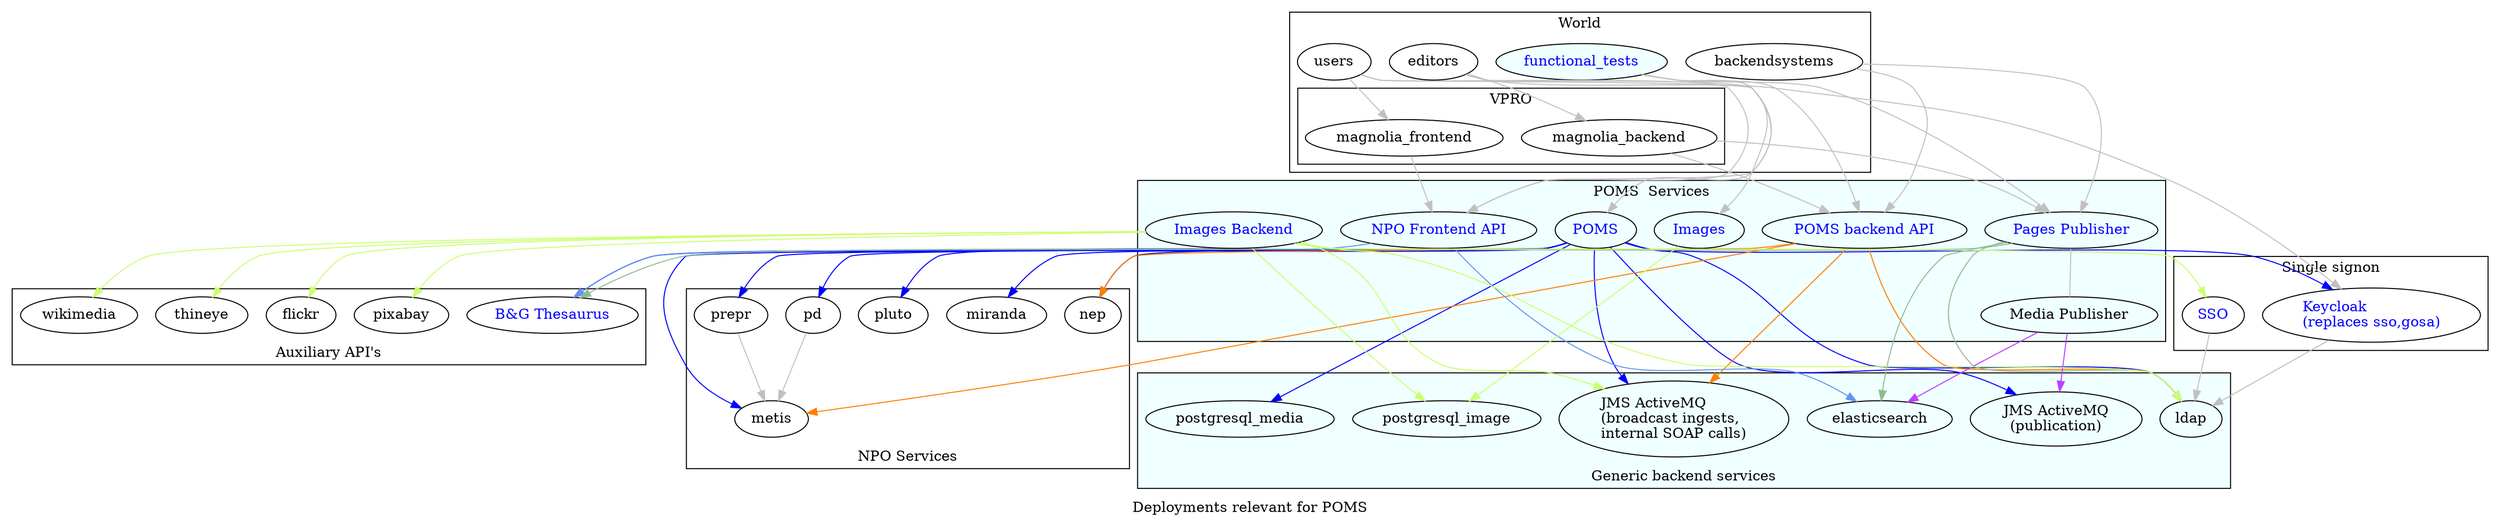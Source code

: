digraph poms_universe {

    label="Deployments relevant for POMS"
    edge [
      color=gray
    ]

    poms [ label="POMS" href="https://poms.omroep.nl/" fontcolor=blue ]
    poms_backend [ label="POMS backend API" href="https://api.poms.omroep.nl/" fontcolor=blue ]
    api [ label = "NPO Frontend API" href="https://rs.poms.omroep.nl/" fontcolor=blue ]
    pages_publish [ label = "Pages Publisher"     href="https://publish.pages.omroep.nl/" fontcolor=blue ]
    media_publish [ label = "Media Publisher" ]
    images_frontend [ label = "Images" href="https://images.poms.omroep.nl" fontcolor=blue]
    images_backend [ label = "Images Backend" href="https://poms.omroep.nl/images/" fontcolor=blue ]
    gtaa [ label ="B&G Thesaurus"  href="http://gtaa.beeldengeluid.nl/" fontcolor=blue]
    thineye
    functional_tests [
       fillcolor=azure
       style=filled
       href="https://jenkins.vpro.nl/job/POMS%20Functional%20Tests/"
       fontcolor="blue"
    ]

    subgraph cluster_0  {
      label="Generic backend services"
      labelloc=b
      bgcolor=azure
      postgresql_media
      postgresql_image
      elasticsearch
      jms_ingest [ label = "JMS ActiveMQ\l(broadcast ingests,\linternal SOAP calls)" ]
      jms_publish [ label = "JMS ActiveMQ\l(publication)" ]
      ldap
      // gosa [ label="GOSa" href="https://admin.sso.omroep.nl/" fontcolor=blue

    }
   subgraph cluster_1  {
    label="Single signon"
    sso [ label="SSO" href="https://sso.omroep.nl" fontcolor=blue]
    keycloak [ label = "Keycloak\l(replaces sso,gosa)" href="https://ident-test.poms.omroep.nl/auth/" fontcolor=blue]
}


subgraph cluster_3  {
  label="World"
  users
  backendsystems
  editors
  functional_tests
subgraph cluster_2  {
  label="VPRO"
  magnolia_frontend
  magnolia_backend
}

}
subgraph cluster_4  {
  label="POMS  Services"
  bgcolor=azure
  poms
  poms_backend
  pages_publish
  media_publish
  api
  images_frontend
  images_backend
}

subgraph cluster_5  {
  label="NPO Services"
  labelloc=b
  metis
  pd
  prepr
  miranda
  pluto
  nep
}

subgraph cluster_6 {
  label="Auxiliary API's"
  labelloc=b
  gtaa
  thineye
  wikimedia
  pixabay
  flickr
}

editors -> {
  magnolia_backend
  poms
  keycloak
}

users -> {
  magnolia_frontend
  api
  images_frontend
}

backendsystems -> {
  poms_backend
  pages_publish
}

poms -> {
  postgresql_media
  jms_publish
  jms_ingest
  keycloak
  ldap
  miranda
  prepr
  pd
  metis
  pluto
  nep
  gtaa
}[color=blue]

poms_backend -> {
  jms_ingest
  ldap
  metis
  ldap
  nep
}[color=darkorange1]

api -> {
  elasticsearch
  gtaa
}[color=cornflowerblue]

pages_publish-> {
  elasticsearch
  ldap
  gtaa
}[color=darkseagreen]

media_publish -> {
  elasticsearch
  jms_publish
}[color=darkorchid1]
pages_publish -> media_publish[dir=none]

images_frontend -> {
  postgresql_image
}[color=darkolivegreen1]
images_backend -> {
  postgresql_image
  jms_ingest
  sso
  ldap
  thineye
  wikimedia
  pixabay
  flickr
}[color=darkolivegreen1]

magnolia_backend -> {
  poms_backend
  pages_publish
}

magnolia_frontend -> {
  api
}

sso -> ldap

prepr -> metis
pd -> metis

//gosa -> ldap

keycloak -> ldap


functional_tests -> {
  poms_backend
  pages_publish
  api
}

}
